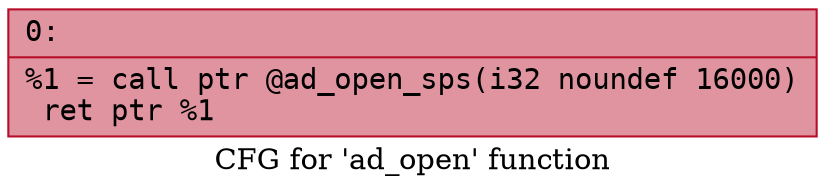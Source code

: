 digraph "CFG for 'ad_open' function" {
	label="CFG for 'ad_open' function";

	Node0x6000029b9f40 [shape=record,color="#b70d28ff", style=filled, fillcolor="#b70d2870" fontname="Courier",label="{0:\l|  %1 = call ptr @ad_open_sps(i32 noundef 16000)\l  ret ptr %1\l}"];
}
